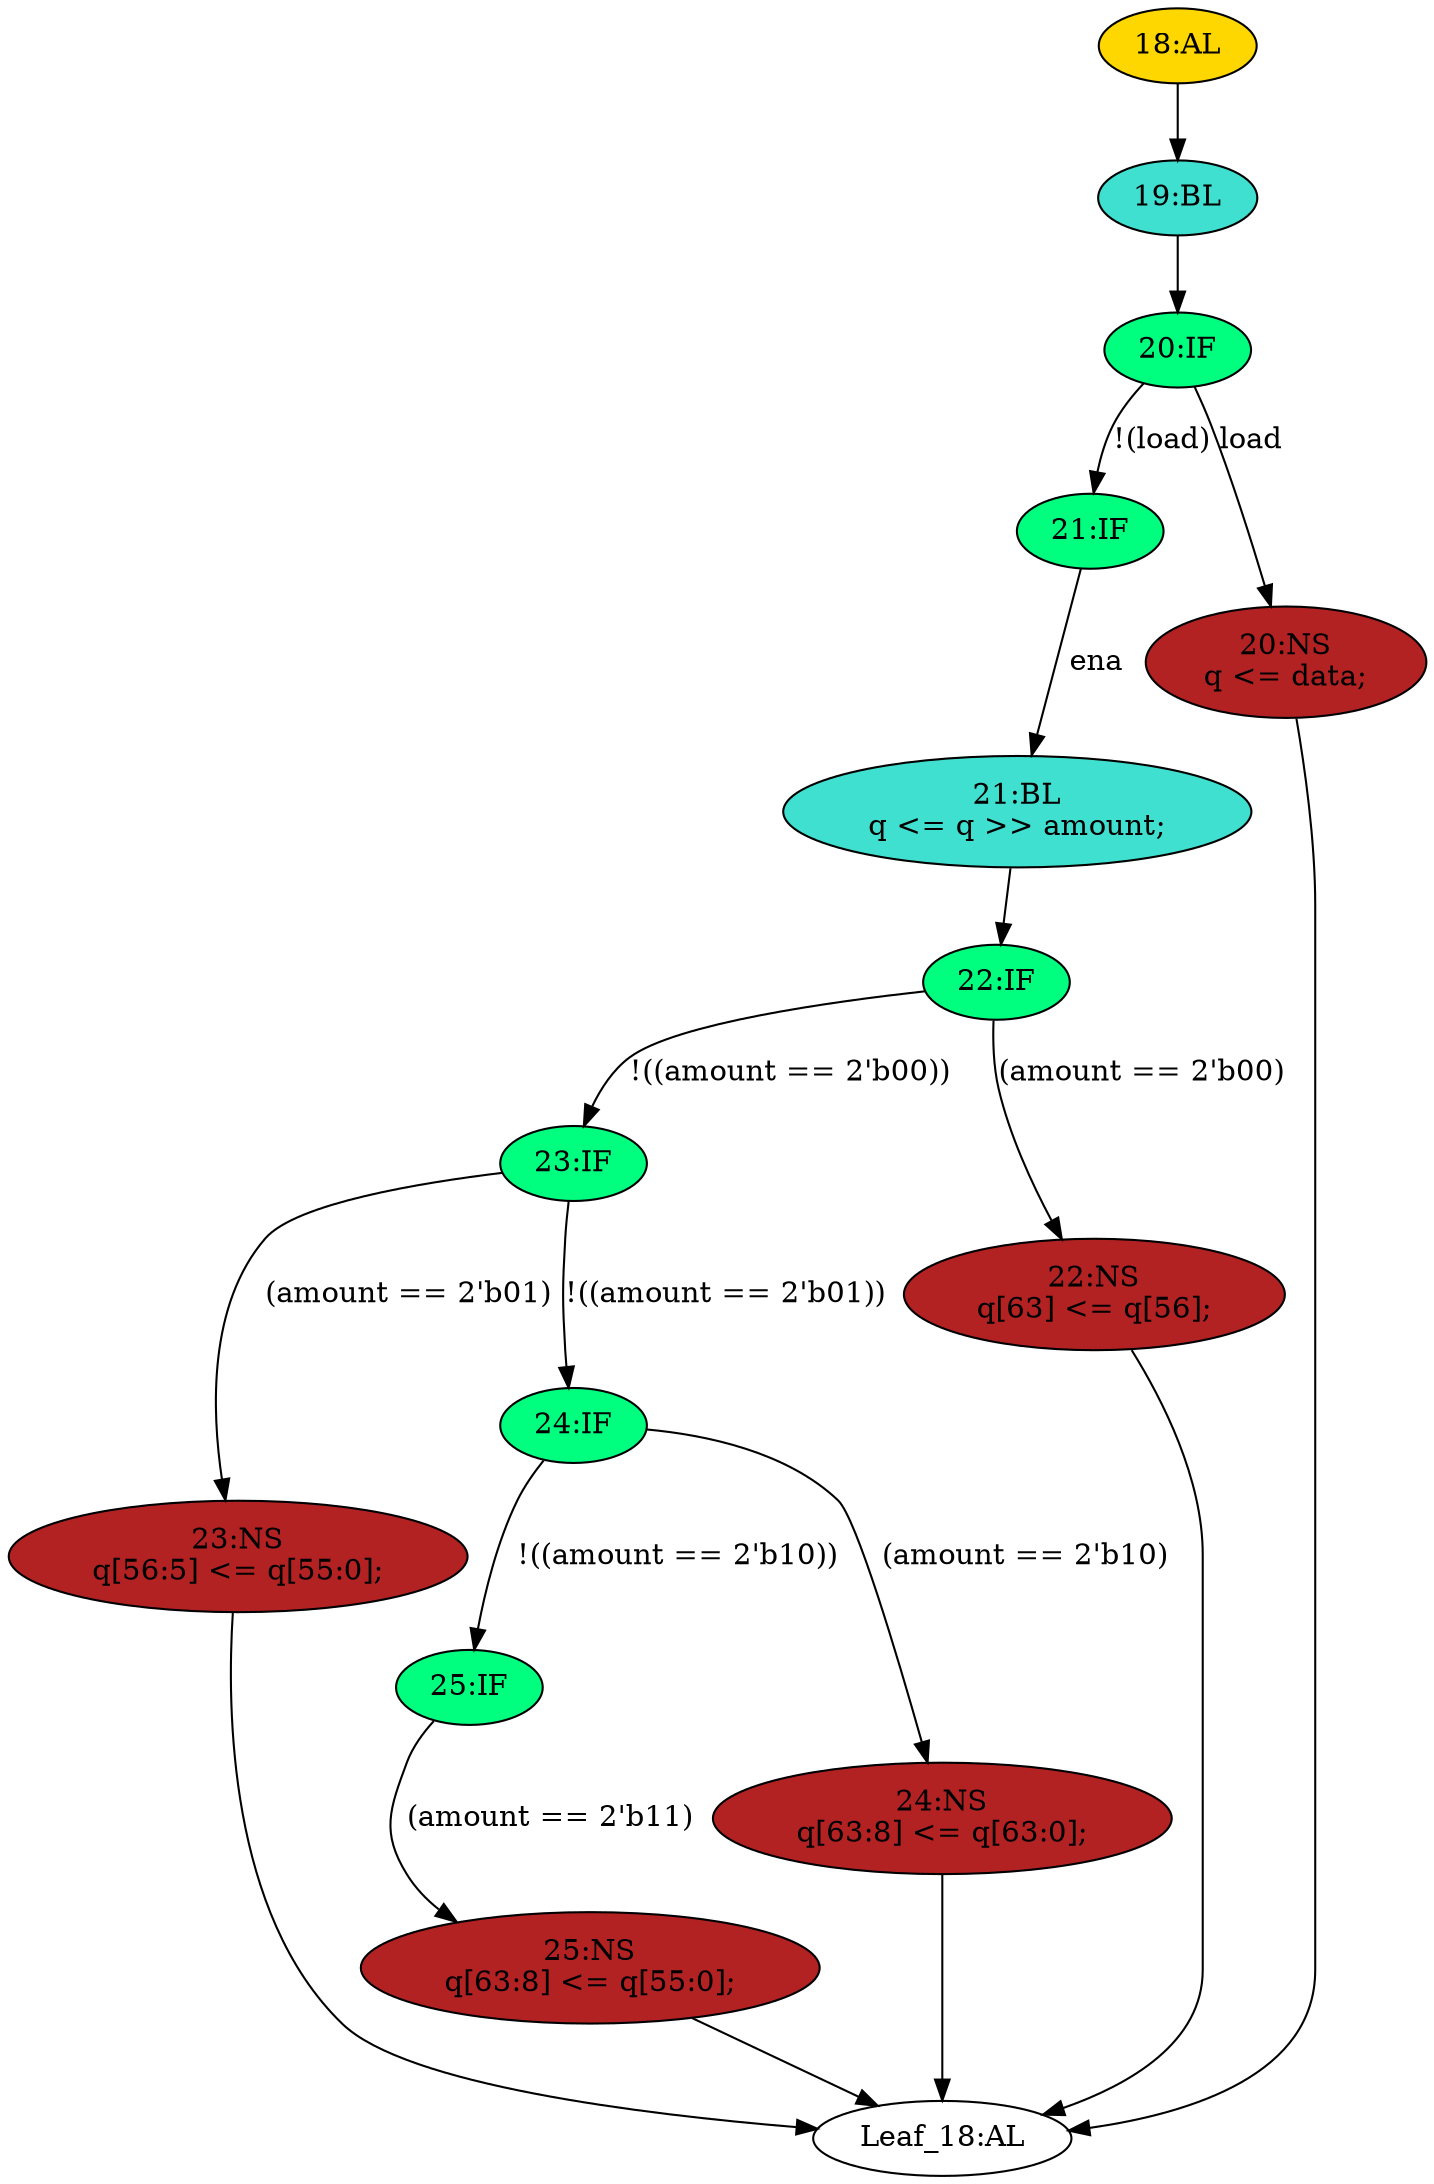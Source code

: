 strict digraph "" {
	node [label="\N"];
	"23:IF"	[ast="<pyverilog.vparser.ast.IfStatement object at 0x7f29a0b17690>",
		fillcolor=springgreen,
		label="23:IF",
		statements="[]",
		style=filled,
		typ=IfStatement];
	"23:NS"	[ast="<pyverilog.vparser.ast.NonblockingSubstitution object at 0x7f29a0b17fd0>",
		fillcolor=firebrick,
		label="23:NS
q[56:5] <= q[55:0];",
		statements="[<pyverilog.vparser.ast.NonblockingSubstitution object at 0x7f29a0b17fd0>]",
		style=filled,
		typ=NonblockingSubstitution];
	"23:IF" -> "23:NS"	[cond="['amount']",
		label="(amount == 2'b01)",
		lineno=23];
	"24:IF"	[ast="<pyverilog.vparser.ast.IfStatement object at 0x7f29a0b177d0>",
		fillcolor=springgreen,
		label="24:IF",
		statements="[]",
		style=filled,
		typ=IfStatement];
	"23:IF" -> "24:IF"	[cond="['amount']",
		label="!((amount == 2'b01))",
		lineno=23];
	"22:IF"	[ast="<pyverilog.vparser.ast.IfStatement object at 0x7f29a0b36390>",
		fillcolor=springgreen,
		label="22:IF",
		statements="[]",
		style=filled,
		typ=IfStatement];
	"22:IF" -> "23:IF"	[cond="['amount']",
		label="!((amount == 2'b00))",
		lineno=22];
	"22:NS"	[ast="<pyverilog.vparser.ast.NonblockingSubstitution object at 0x7f29a0b363d0>",
		fillcolor=firebrick,
		label="22:NS
q[63] <= q[56];",
		statements="[<pyverilog.vparser.ast.NonblockingSubstitution object at 0x7f29a0b363d0>]",
		style=filled,
		typ=NonblockingSubstitution];
	"22:IF" -> "22:NS"	[cond="['amount']",
		label="(amount == 2'b00)",
		lineno=22];
	"19:BL"	[ast="<pyverilog.vparser.ast.Block object at 0x7f29a0b366d0>",
		fillcolor=turquoise,
		label="19:BL",
		statements="[]",
		style=filled,
		typ=Block];
	"20:IF"	[ast="<pyverilog.vparser.ast.IfStatement object at 0x7f29a0b36710>",
		fillcolor=springgreen,
		label="20:IF",
		statements="[]",
		style=filled,
		typ=IfStatement];
	"19:BL" -> "20:IF"	[cond="[]",
		lineno=None];
	"21:BL"	[ast="<pyverilog.vparser.ast.Block object at 0x7f29a0b36790>",
		fillcolor=turquoise,
		label="21:BL
q <= q >> amount;",
		statements="[<pyverilog.vparser.ast.NonblockingSubstitution object at 0x7f29a0b367d0>]",
		style=filled,
		typ=Block];
	"21:BL" -> "22:IF"	[cond="[]",
		lineno=None];
	"Leaf_18:AL"	[def_var="['q']",
		label="Leaf_18:AL"];
	"23:NS" -> "Leaf_18:AL"	[cond="[]",
		lineno=None];
	"25:IF"	[ast="<pyverilog.vparser.ast.IfStatement object at 0x7f29a0b17810>",
		fillcolor=springgreen,
		label="25:IF",
		statements="[]",
		style=filled,
		typ=IfStatement];
	"25:NS"	[ast="<pyverilog.vparser.ast.NonblockingSubstitution object at 0x7f29a0b17890>",
		fillcolor=firebrick,
		label="25:NS
q[63:8] <= q[55:0];",
		statements="[<pyverilog.vparser.ast.NonblockingSubstitution object at 0x7f29a0b17890>]",
		style=filled,
		typ=NonblockingSubstitution];
	"25:IF" -> "25:NS"	[cond="['amount']",
		label="(amount == 2'b11)",
		lineno=25];
	"21:IF"	[ast="<pyverilog.vparser.ast.IfStatement object at 0x7f29a0b36750>",
		fillcolor=springgreen,
		label="21:IF",
		statements="[]",
		style=filled,
		typ=IfStatement];
	"21:IF" -> "21:BL"	[cond="['ena']",
		label=ena,
		lineno=21];
	"20:IF" -> "21:IF"	[cond="['load']",
		label="!(load)",
		lineno=20];
	"20:NS"	[ast="<pyverilog.vparser.ast.NonblockingSubstitution object at 0x7f29a0b369d0>",
		fillcolor=firebrick,
		label="20:NS
q <= data;",
		statements="[<pyverilog.vparser.ast.NonblockingSubstitution object at 0x7f29a0b369d0>]",
		style=filled,
		typ=NonblockingSubstitution];
	"20:IF" -> "20:NS"	[cond="['load']",
		label=load,
		lineno=20];
	"22:NS" -> "Leaf_18:AL"	[cond="[]",
		lineno=None];
	"25:NS" -> "Leaf_18:AL"	[cond="[]",
		lineno=None];
	"24:IF" -> "25:IF"	[cond="['amount']",
		label="!((amount == 2'b10))",
		lineno=24];
	"24:NS"	[ast="<pyverilog.vparser.ast.NonblockingSubstitution object at 0x7f29a0b17c50>",
		fillcolor=firebrick,
		label="24:NS
q[63:8] <= q[63:0];",
		statements="[<pyverilog.vparser.ast.NonblockingSubstitution object at 0x7f29a0b17c50>]",
		style=filled,
		typ=NonblockingSubstitution];
	"24:IF" -> "24:NS"	[cond="['amount']",
		label="(amount == 2'b10)",
		lineno=24];
	"18:AL"	[ast="<pyverilog.vparser.ast.Always object at 0x7f29a0b36b10>",
		clk_sens=True,
		fillcolor=gold,
		label="18:AL",
		sens="['clk']",
		statements="[]",
		style=filled,
		typ=Always,
		use_var="['load', 'ena', 'amount', 'data', 'q']"];
	"18:AL" -> "19:BL"	[cond="[]",
		lineno=None];
	"24:NS" -> "Leaf_18:AL"	[cond="[]",
		lineno=None];
	"20:NS" -> "Leaf_18:AL"	[cond="[]",
		lineno=None];
}
